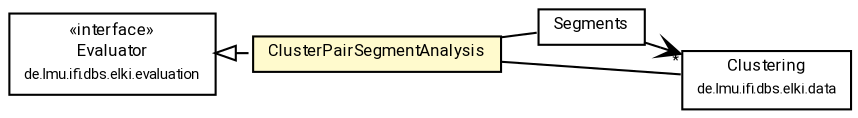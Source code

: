 #!/usr/local/bin/dot
#
# Class diagram 
# Generated by UMLGraph version R5_7_2-60-g0e99a6 (http://www.spinellis.gr/umlgraph/)
#

digraph G {
	graph [fontnames="svg"]
	edge [fontname="Roboto",fontsize=7,labelfontname="Roboto",labelfontsize=7,color="black"];
	node [fontname="Roboto",fontcolor="black",fontsize=8,shape=plaintext,margin=0,width=0,height=0];
	nodesep=0.15;
	ranksep=0.25;
	rankdir=LR;
	// de.lmu.ifi.dbs.elki.evaluation.clustering.pairsegments.ClusterPairSegmentAnalysis
	c2621674 [label=<<table title="de.lmu.ifi.dbs.elki.evaluation.clustering.pairsegments.ClusterPairSegmentAnalysis" border="0" cellborder="1" cellspacing="0" cellpadding="2" bgcolor="lemonChiffon" href="ClusterPairSegmentAnalysis.html" target="_parent">
		<tr><td><table border="0" cellspacing="0" cellpadding="1">
		<tr><td align="center" balign="center"> <font face="Roboto">ClusterPairSegmentAnalysis</font> </td></tr>
		</table></td></tr>
		</table>>, URL="ClusterPairSegmentAnalysis.html"];
	// de.lmu.ifi.dbs.elki.evaluation.clustering.pairsegments.Segments
	c2621676 [label=<<table title="de.lmu.ifi.dbs.elki.evaluation.clustering.pairsegments.Segments" border="0" cellborder="1" cellspacing="0" cellpadding="2" href="Segments.html" target="_parent">
		<tr><td><table border="0" cellspacing="0" cellpadding="1">
		<tr><td align="center" balign="center"> <font face="Roboto">Segments</font> </td></tr>
		</table></td></tr>
		</table>>, URL="Segments.html"];
	// de.lmu.ifi.dbs.elki.data.Clustering<M extends de.lmu.ifi.dbs.elki.data.model.Model>
	c2621677 [label=<<table title="de.lmu.ifi.dbs.elki.data.Clustering" border="0" cellborder="1" cellspacing="0" cellpadding="2" href="../../../data/Clustering.html" target="_parent">
		<tr><td><table border="0" cellspacing="0" cellpadding="1">
		<tr><td align="center" balign="center"> <font face="Roboto">Clustering</font> </td></tr>
		<tr><td align="center" balign="center"> <font face="Roboto" point-size="7.0">de.lmu.ifi.dbs.elki.data</font> </td></tr>
		</table></td></tr>
		</table>>, URL="../../../data/Clustering.html"];
	// de.lmu.ifi.dbs.elki.evaluation.Evaluator
	c2622246 [label=<<table title="de.lmu.ifi.dbs.elki.evaluation.Evaluator" border="0" cellborder="1" cellspacing="0" cellpadding="2" href="../../Evaluator.html" target="_parent">
		<tr><td><table border="0" cellspacing="0" cellpadding="1">
		<tr><td align="center" balign="center"> &#171;interface&#187; </td></tr>
		<tr><td align="center" balign="center"> <font face="Roboto">Evaluator</font> </td></tr>
		<tr><td align="center" balign="center"> <font face="Roboto" point-size="7.0">de.lmu.ifi.dbs.elki.evaluation</font> </td></tr>
		</table></td></tr>
		</table>>, URL="../../Evaluator.html"];
	// de.lmu.ifi.dbs.elki.evaluation.clustering.pairsegments.ClusterPairSegmentAnalysis implements de.lmu.ifi.dbs.elki.evaluation.Evaluator
	c2622246 -> c2621674 [arrowtail=empty,style=dashed,dir=back,weight=9];
	// de.lmu.ifi.dbs.elki.evaluation.clustering.pairsegments.ClusterPairSegmentAnalysis assoc de.lmu.ifi.dbs.elki.data.Clustering<M extends de.lmu.ifi.dbs.elki.data.model.Model>
	c2621674 -> c2621677 [arrowhead=none,weight=2];
	// de.lmu.ifi.dbs.elki.evaluation.clustering.pairsegments.ClusterPairSegmentAnalysis assoc de.lmu.ifi.dbs.elki.evaluation.clustering.pairsegments.Segments
	c2621674 -> c2621676 [arrowhead=none,weight=2];
	// de.lmu.ifi.dbs.elki.evaluation.clustering.pairsegments.Segments navassoc de.lmu.ifi.dbs.elki.data.Clustering<M extends de.lmu.ifi.dbs.elki.data.model.Model>
	c2621676 -> c2621677 [arrowhead=open,weight=1,headlabel="*"];
}

